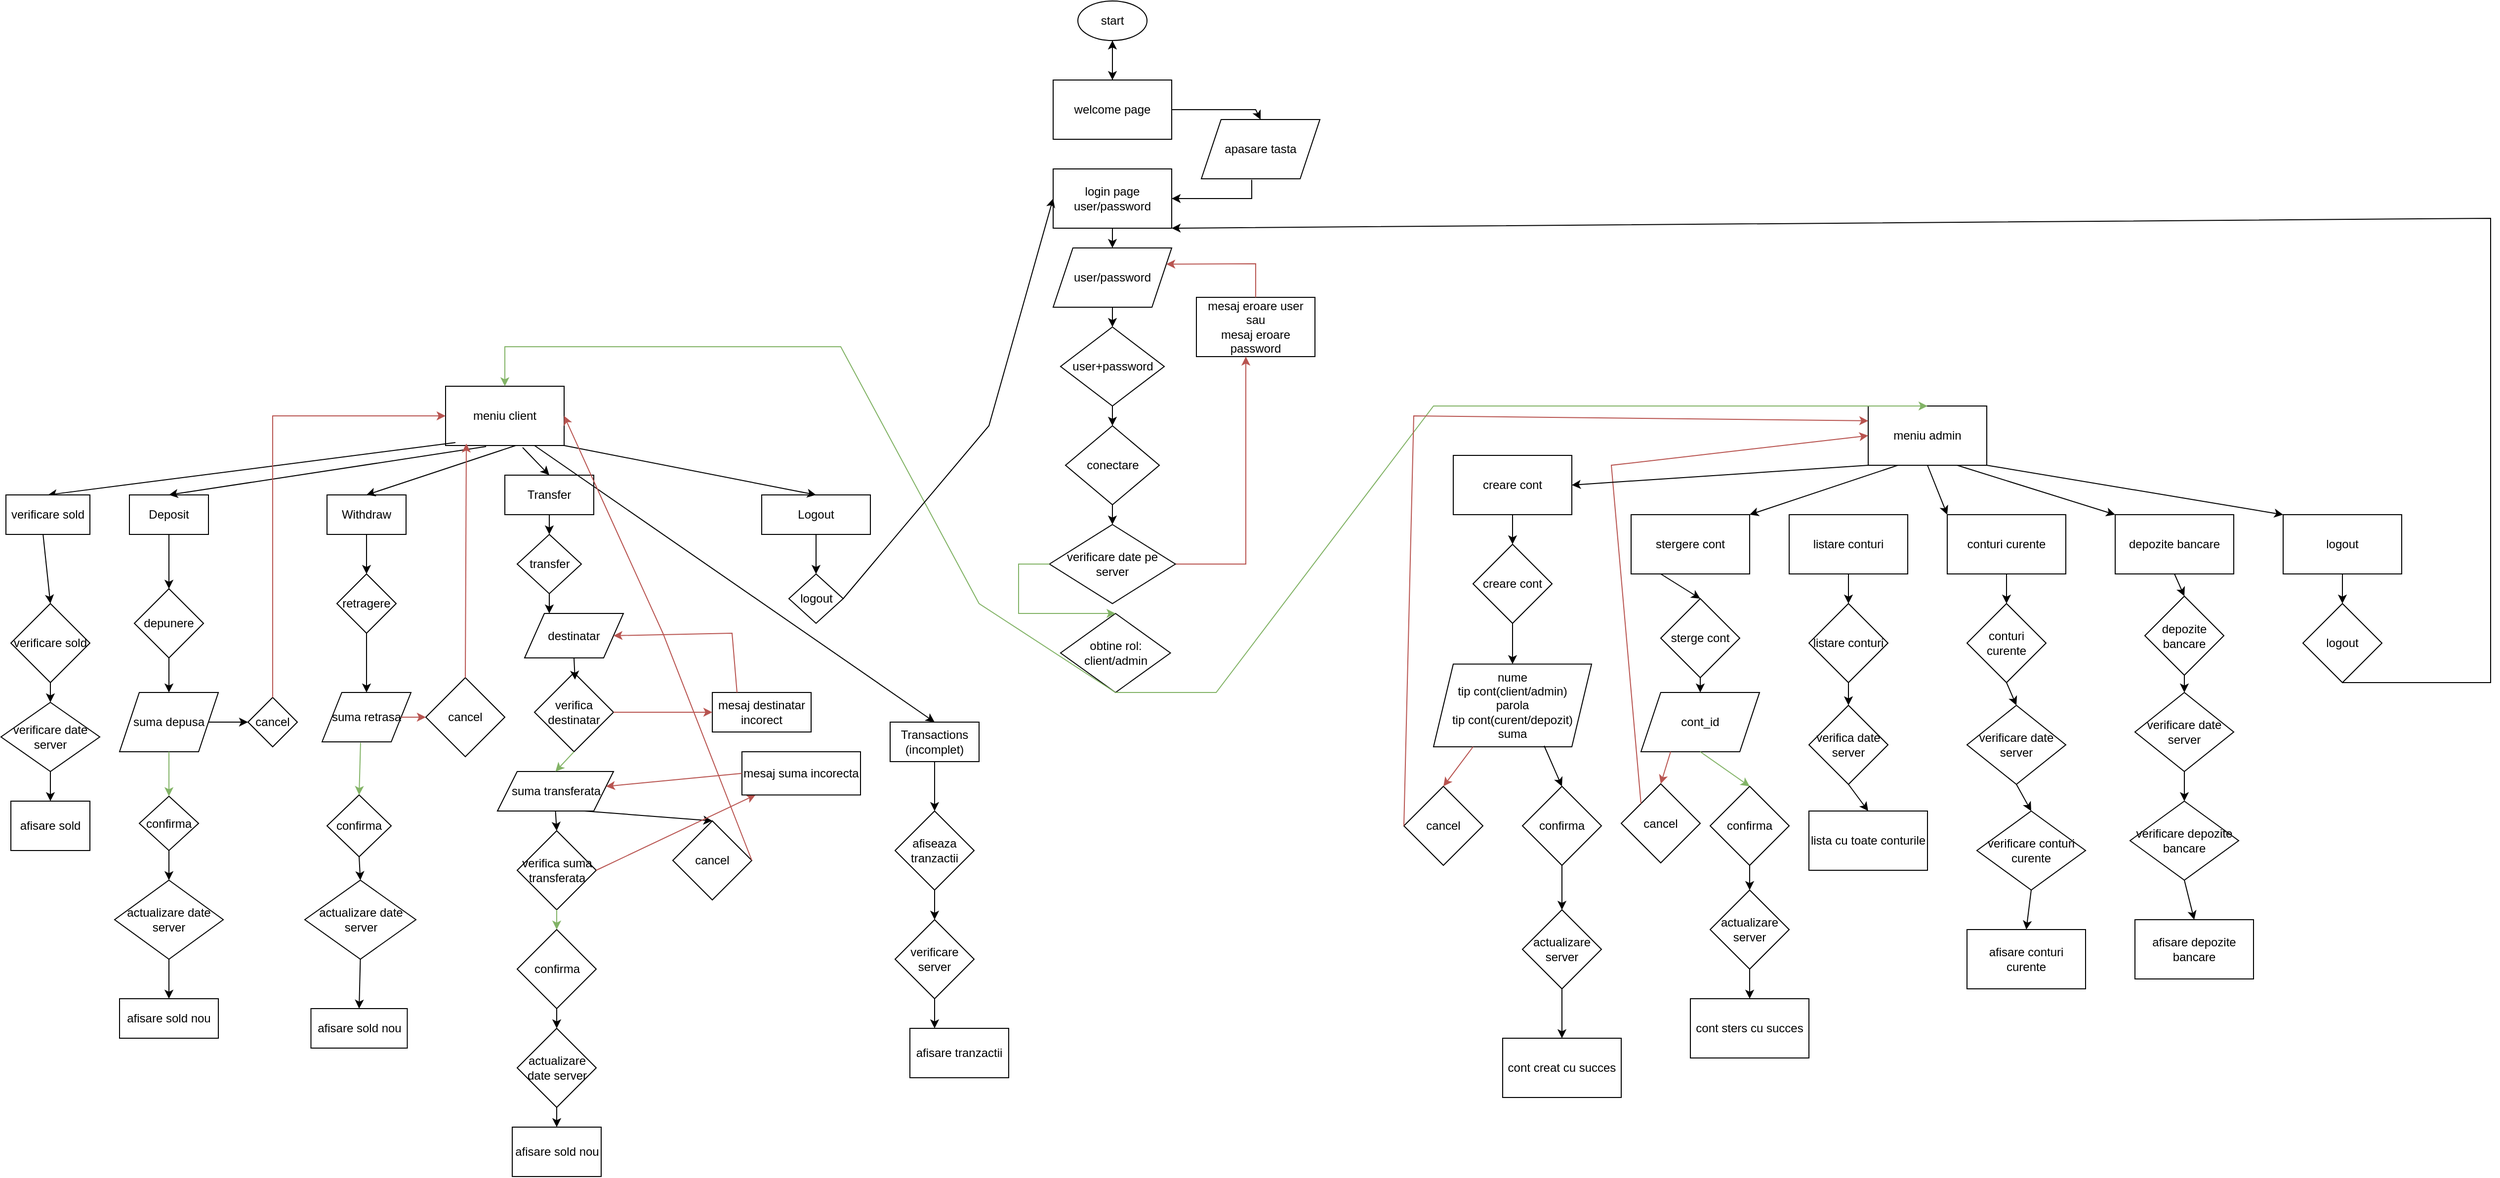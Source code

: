 <mxfile version="27.0.6">
  <diagram name="Page-1" id="jggPVkj-IAhqkebpHpeI">
    <mxGraphModel dx="2276" dy="789" grid="1" gridSize="10" guides="1" tooltips="1" connect="1" arrows="1" fold="1" page="1" pageScale="1" pageWidth="850" pageHeight="1100" math="0" shadow="0">
      <root>
        <mxCell id="0" />
        <mxCell id="1" parent="0" />
        <mxCell id="oGP07T3huRvEe3we-SWt-1" value="start" style="ellipse;whiteSpace=wrap;html=1;" vertex="1" parent="1">
          <mxGeometry x="240" y="20" width="70" height="40" as="geometry" />
        </mxCell>
        <mxCell id="oGP07T3huRvEe3we-SWt-2" value="" style="endArrow=classic;html=1;rounded=0;exitX=0.5;exitY=1;exitDx=0;exitDy=0;" edge="1" parent="1" source="oGP07T3huRvEe3we-SWt-1">
          <mxGeometry width="50" height="50" relative="1" as="geometry">
            <mxPoint x="310" y="430" as="sourcePoint" />
            <mxPoint x="275" y="100" as="targetPoint" />
          </mxGeometry>
        </mxCell>
        <mxCell id="oGP07T3huRvEe3we-SWt-4" value="user/password" style="shape=parallelogram;perimeter=parallelogramPerimeter;whiteSpace=wrap;html=1;fixedSize=1;" vertex="1" parent="1">
          <mxGeometry x="215" y="270" width="120" height="60" as="geometry" />
        </mxCell>
        <mxCell id="oGP07T3huRvEe3we-SWt-6" value="" style="edgeStyle=orthogonalEdgeStyle;rounded=0;orthogonalLoop=1;jettySize=auto;html=1;" edge="1" parent="1" source="oGP07T3huRvEe3we-SWt-5" target="oGP07T3huRvEe3we-SWt-1">
          <mxGeometry relative="1" as="geometry">
            <Array as="points">
              <mxPoint x="275" y="140" />
            </Array>
          </mxGeometry>
        </mxCell>
        <mxCell id="oGP07T3huRvEe3we-SWt-5" value="welcome page" style="rounded=0;whiteSpace=wrap;html=1;" vertex="1" parent="1">
          <mxGeometry x="215" y="100" width="120" height="60" as="geometry" />
        </mxCell>
        <mxCell id="oGP07T3huRvEe3we-SWt-8" value="login page&lt;div&gt;user/password&lt;/div&gt;" style="rounded=0;whiteSpace=wrap;html=1;" vertex="1" parent="1">
          <mxGeometry x="215" y="190" width="120" height="60" as="geometry" />
        </mxCell>
        <mxCell id="oGP07T3huRvEe3we-SWt-10" value="" style="endArrow=classic;html=1;rounded=0;exitX=0.5;exitY=1;exitDx=0;exitDy=0;entryX=0.5;entryY=0;entryDx=0;entryDy=0;" edge="1" parent="1" source="oGP07T3huRvEe3we-SWt-8" target="oGP07T3huRvEe3we-SWt-4">
          <mxGeometry width="50" height="50" relative="1" as="geometry">
            <mxPoint x="240" y="500" as="sourcePoint" />
            <mxPoint x="290" y="450" as="targetPoint" />
          </mxGeometry>
        </mxCell>
        <mxCell id="oGP07T3huRvEe3we-SWt-11" value="user+password" style="rhombus;whiteSpace=wrap;html=1;" vertex="1" parent="1">
          <mxGeometry x="222.5" y="350" width="105" height="80" as="geometry" />
        </mxCell>
        <mxCell id="oGP07T3huRvEe3we-SWt-12" value="" style="endArrow=classic;html=1;rounded=0;entryX=0.5;entryY=0;entryDx=0;entryDy=0;exitX=0.5;exitY=1;exitDx=0;exitDy=0;" edge="1" parent="1" source="oGP07T3huRvEe3we-SWt-4" target="oGP07T3huRvEe3we-SWt-11">
          <mxGeometry width="50" height="50" relative="1" as="geometry">
            <mxPoint x="269" y="332" as="sourcePoint" />
            <mxPoint x="380" y="470" as="targetPoint" />
          </mxGeometry>
        </mxCell>
        <mxCell id="oGP07T3huRvEe3we-SWt-14" value="conectare" style="rhombus;whiteSpace=wrap;html=1;" vertex="1" parent="1">
          <mxGeometry x="227.5" y="450" width="95" height="80" as="geometry" />
        </mxCell>
        <mxCell id="oGP07T3huRvEe3we-SWt-26" value="mesaj eroare user&lt;div&gt;sau&lt;/div&gt;&lt;div&gt;mesaj eroare password&lt;/div&gt;" style="rounded=0;whiteSpace=wrap;html=1;" vertex="1" parent="1">
          <mxGeometry x="360" y="320" width="120" height="60" as="geometry" />
        </mxCell>
        <mxCell id="oGP07T3huRvEe3we-SWt-27" value="" style="endArrow=classic;html=1;rounded=0;exitX=1;exitY=0.5;exitDx=0;exitDy=0;entryX=0.417;entryY=1;entryDx=0;entryDy=0;entryPerimeter=0;fillColor=#f8cecc;strokeColor=#b85450;" edge="1" parent="1" source="oGP07T3huRvEe3we-SWt-36" target="oGP07T3huRvEe3we-SWt-26">
          <mxGeometry width="50" height="50" relative="1" as="geometry">
            <mxPoint x="300" y="430" as="sourcePoint" />
            <mxPoint x="410" y="400" as="targetPoint" />
            <Array as="points">
              <mxPoint x="410" y="590" />
              <mxPoint x="410" y="400" />
            </Array>
          </mxGeometry>
        </mxCell>
        <mxCell id="oGP07T3huRvEe3we-SWt-29" value="" style="endArrow=classic;html=1;rounded=0;exitX=0.5;exitY=0;exitDx=0;exitDy=0;entryX=1;entryY=0.25;entryDx=0;entryDy=0;fillColor=#f8cecc;strokeColor=#b85450;" edge="1" parent="1" source="oGP07T3huRvEe3we-SWt-26" target="oGP07T3huRvEe3we-SWt-4">
          <mxGeometry width="50" height="50" relative="1" as="geometry">
            <mxPoint x="300" y="430" as="sourcePoint" />
            <mxPoint x="350" y="380" as="targetPoint" />
            <Array as="points">
              <mxPoint x="420" y="286" />
            </Array>
          </mxGeometry>
        </mxCell>
        <mxCell id="oGP07T3huRvEe3we-SWt-33" value="apasare tasta" style="shape=parallelogram;perimeter=parallelogramPerimeter;whiteSpace=wrap;html=1;fixedSize=1;" vertex="1" parent="1">
          <mxGeometry x="365" y="140" width="120" height="60" as="geometry" />
        </mxCell>
        <mxCell id="oGP07T3huRvEe3we-SWt-34" value="" style="endArrow=classic;html=1;rounded=0;exitX=1;exitY=0.5;exitDx=0;exitDy=0;entryX=0.5;entryY=0;entryDx=0;entryDy=0;" edge="1" parent="1" source="oGP07T3huRvEe3we-SWt-5" target="oGP07T3huRvEe3we-SWt-33">
          <mxGeometry width="50" height="50" relative="1" as="geometry">
            <mxPoint x="360" y="430" as="sourcePoint" />
            <mxPoint x="410" y="380" as="targetPoint" />
            <Array as="points">
              <mxPoint x="420" y="130" />
            </Array>
          </mxGeometry>
        </mxCell>
        <mxCell id="oGP07T3huRvEe3we-SWt-35" value="" style="endArrow=classic;html=1;rounded=0;exitX=0.425;exitY=1.017;exitDx=0;exitDy=0;exitPerimeter=0;entryX=1;entryY=0.5;entryDx=0;entryDy=0;" edge="1" parent="1" source="oGP07T3huRvEe3we-SWt-33" target="oGP07T3huRvEe3we-SWt-8">
          <mxGeometry width="50" height="50" relative="1" as="geometry">
            <mxPoint x="360" y="430" as="sourcePoint" />
            <mxPoint x="410" y="380" as="targetPoint" />
            <Array as="points">
              <mxPoint x="416" y="220" />
            </Array>
          </mxGeometry>
        </mxCell>
        <mxCell id="oGP07T3huRvEe3we-SWt-36" value="verificare date pe server" style="rhombus;whiteSpace=wrap;html=1;" vertex="1" parent="1">
          <mxGeometry x="211.25" y="550" width="127.5" height="80" as="geometry" />
        </mxCell>
        <mxCell id="oGP07T3huRvEe3we-SWt-37" value="" style="endArrow=classic;html=1;rounded=0;exitX=0.5;exitY=1;exitDx=0;exitDy=0;entryX=0.5;entryY=0;entryDx=0;entryDy=0;" edge="1" parent="1" source="oGP07T3huRvEe3we-SWt-14" target="oGP07T3huRvEe3we-SWt-36">
          <mxGeometry width="50" height="50" relative="1" as="geometry">
            <mxPoint x="240" y="430" as="sourcePoint" />
            <mxPoint x="290" y="380" as="targetPoint" />
          </mxGeometry>
        </mxCell>
        <mxCell id="oGP07T3huRvEe3we-SWt-38" value="obtine rol:&lt;div&gt;client/admin&lt;/div&gt;" style="rhombus;whiteSpace=wrap;html=1;" vertex="1" parent="1">
          <mxGeometry x="222.5" y="640" width="111.25" height="80" as="geometry" />
        </mxCell>
        <mxCell id="oGP07T3huRvEe3we-SWt-39" value="" style="endArrow=classic;html=1;rounded=0;exitX=0;exitY=0.5;exitDx=0;exitDy=0;entryX=0.5;entryY=0;entryDx=0;entryDy=0;fillColor=#d5e8d4;strokeColor=#82b366;" edge="1" parent="1" source="oGP07T3huRvEe3we-SWt-36" target="oGP07T3huRvEe3we-SWt-38">
          <mxGeometry width="50" height="50" relative="1" as="geometry">
            <mxPoint x="250" y="530" as="sourcePoint" />
            <mxPoint x="300" y="480" as="targetPoint" />
            <Array as="points">
              <mxPoint x="180" y="590" />
              <mxPoint x="180" y="640" />
            </Array>
          </mxGeometry>
        </mxCell>
        <mxCell id="oGP07T3huRvEe3we-SWt-43" value="meniu client" style="rounded=0;whiteSpace=wrap;html=1;" vertex="1" parent="1">
          <mxGeometry x="-400" y="410" width="120" height="60" as="geometry" />
        </mxCell>
        <mxCell id="oGP07T3huRvEe3we-SWt-44" value="meniu admin" style="rounded=0;whiteSpace=wrap;html=1;" vertex="1" parent="1">
          <mxGeometry x="1040" y="430" width="120" height="60" as="geometry" />
        </mxCell>
        <mxCell id="oGP07T3huRvEe3we-SWt-45" value="" style="endArrow=classic;html=1;rounded=0;exitX=0.5;exitY=1;exitDx=0;exitDy=0;entryX=0.5;entryY=0;entryDx=0;entryDy=0;fillColor=#d5e8d4;strokeColor=#82b366;" edge="1" parent="1" source="oGP07T3huRvEe3we-SWt-38" target="oGP07T3huRvEe3we-SWt-44">
          <mxGeometry width="50" height="50" relative="1" as="geometry">
            <mxPoint x="260" y="630" as="sourcePoint" />
            <mxPoint x="360" y="860" as="targetPoint" />
            <Array as="points">
              <mxPoint x="380" y="720" />
              <mxPoint x="600" y="430" />
            </Array>
          </mxGeometry>
        </mxCell>
        <mxCell id="oGP07T3huRvEe3we-SWt-46" value="" style="endArrow=classic;html=1;rounded=0;exitX=0.5;exitY=1;exitDx=0;exitDy=0;entryX=0.5;entryY=0;entryDx=0;entryDy=0;fillColor=#d5e8d4;strokeColor=#82b366;" edge="1" parent="1" source="oGP07T3huRvEe3we-SWt-38" target="oGP07T3huRvEe3we-SWt-43">
          <mxGeometry width="50" height="50" relative="1" as="geometry">
            <mxPoint x="260" y="630" as="sourcePoint" />
            <mxPoint x="120" y="860" as="targetPoint" />
            <Array as="points">
              <mxPoint x="140" y="630" />
              <mxPoint y="370" />
              <mxPoint x="-340" y="370" />
            </Array>
          </mxGeometry>
        </mxCell>
        <mxCell id="oGP07T3huRvEe3we-SWt-47" value="" style="endArrow=classic;html=1;rounded=0;exitX=0.5;exitY=1;exitDx=0;exitDy=0;entryX=0.5;entryY=0;entryDx=0;entryDy=0;" edge="1" parent="1" source="oGP07T3huRvEe3we-SWt-11" target="oGP07T3huRvEe3we-SWt-14">
          <mxGeometry width="50" height="50" relative="1" as="geometry">
            <mxPoint x="260" y="430" as="sourcePoint" />
            <mxPoint x="310" y="380" as="targetPoint" />
          </mxGeometry>
        </mxCell>
        <mxCell id="oGP07T3huRvEe3we-SWt-49" value="" style="endArrow=classic;html=1;rounded=0;exitX=0.083;exitY=0.95;exitDx=0;exitDy=0;entryX=0.5;entryY=0;entryDx=0;entryDy=0;exitPerimeter=0;" edge="1" parent="1" source="oGP07T3huRvEe3we-SWt-43" target="oGP07T3huRvEe3we-SWt-55">
          <mxGeometry width="50" height="50" relative="1" as="geometry">
            <mxPoint x="-190" y="740" as="sourcePoint" />
            <mxPoint x="-320" y="820" as="targetPoint" />
          </mxGeometry>
        </mxCell>
        <mxCell id="oGP07T3huRvEe3we-SWt-50" value="Deposit" style="rounded=0;whiteSpace=wrap;html=1;" vertex="1" parent="1">
          <mxGeometry x="-720" y="520" width="80" height="40" as="geometry" />
        </mxCell>
        <mxCell id="oGP07T3huRvEe3we-SWt-51" value="Withdraw" style="rounded=0;whiteSpace=wrap;html=1;" vertex="1" parent="1">
          <mxGeometry x="-520" y="520" width="80" height="40" as="geometry" />
        </mxCell>
        <mxCell id="oGP07T3huRvEe3we-SWt-52" value="Transfer" style="rounded=0;whiteSpace=wrap;html=1;" vertex="1" parent="1">
          <mxGeometry x="-340" y="500" width="90" height="40" as="geometry" />
        </mxCell>
        <mxCell id="oGP07T3huRvEe3we-SWt-53" value="Transactions&lt;div&gt;(incomplet)&lt;/div&gt;" style="rounded=0;whiteSpace=wrap;html=1;" vertex="1" parent="1">
          <mxGeometry x="50" y="750" width="90" height="40" as="geometry" />
        </mxCell>
        <mxCell id="oGP07T3huRvEe3we-SWt-54" value="Logout" style="rounded=0;whiteSpace=wrap;html=1;" vertex="1" parent="1">
          <mxGeometry x="-80" y="520" width="110" height="40" as="geometry" />
        </mxCell>
        <mxCell id="oGP07T3huRvEe3we-SWt-55" value="verificare sold" style="rounded=0;whiteSpace=wrap;html=1;" vertex="1" parent="1">
          <mxGeometry x="-845" y="520" width="85" height="40" as="geometry" />
        </mxCell>
        <mxCell id="oGP07T3huRvEe3we-SWt-56" value="" style="endArrow=classic;html=1;rounded=0;entryX=0.5;entryY=0;entryDx=0;entryDy=0;exitX=0.342;exitY=1.017;exitDx=0;exitDy=0;exitPerimeter=0;" edge="1" parent="1" source="oGP07T3huRvEe3we-SWt-43" target="oGP07T3huRvEe3we-SWt-50">
          <mxGeometry width="50" height="50" relative="1" as="geometry">
            <mxPoint x="-100" y="780" as="sourcePoint" />
            <mxPoint x="-140" y="690" as="targetPoint" />
          </mxGeometry>
        </mxCell>
        <mxCell id="oGP07T3huRvEe3we-SWt-57" value="" style="endArrow=classic;html=1;rounded=0;entryX=0.5;entryY=0;entryDx=0;entryDy=0;exitX=0.592;exitY=1;exitDx=0;exitDy=0;exitPerimeter=0;" edge="1" parent="1" source="oGP07T3huRvEe3we-SWt-43" target="oGP07T3huRvEe3we-SWt-51">
          <mxGeometry width="50" height="50" relative="1" as="geometry">
            <mxPoint x="-100" y="780" as="sourcePoint" />
            <mxPoint x="-140" y="690" as="targetPoint" />
          </mxGeometry>
        </mxCell>
        <mxCell id="oGP07T3huRvEe3we-SWt-58" value="" style="endArrow=classic;html=1;rounded=0;entryX=0.5;entryY=0;entryDx=0;entryDy=0;exitX=0.65;exitY=1.033;exitDx=0;exitDy=0;exitPerimeter=0;" edge="1" parent="1" source="oGP07T3huRvEe3we-SWt-43" target="oGP07T3huRvEe3we-SWt-52">
          <mxGeometry width="50" height="50" relative="1" as="geometry">
            <mxPoint x="-100" y="780" as="sourcePoint" />
            <mxPoint x="-140" y="690" as="targetPoint" />
          </mxGeometry>
        </mxCell>
        <mxCell id="oGP07T3huRvEe3we-SWt-59" value="" style="endArrow=classic;html=1;rounded=0;entryX=0.5;entryY=0;entryDx=0;entryDy=0;exitX=0.75;exitY=1;exitDx=0;exitDy=0;" edge="1" parent="1" source="oGP07T3huRvEe3we-SWt-43" target="oGP07T3huRvEe3we-SWt-53">
          <mxGeometry width="50" height="50" relative="1" as="geometry">
            <mxPoint x="-100" y="780" as="sourcePoint" />
            <mxPoint x="-140" y="690" as="targetPoint" />
          </mxGeometry>
        </mxCell>
        <mxCell id="oGP07T3huRvEe3we-SWt-60" value="" style="endArrow=classic;html=1;rounded=0;entryX=0.5;entryY=0;entryDx=0;entryDy=0;exitX=1;exitY=1;exitDx=0;exitDy=0;" edge="1" parent="1" source="oGP07T3huRvEe3we-SWt-43" target="oGP07T3huRvEe3we-SWt-54">
          <mxGeometry width="50" height="50" relative="1" as="geometry">
            <mxPoint x="-100" y="780" as="sourcePoint" />
            <mxPoint x="-140" y="690" as="targetPoint" />
          </mxGeometry>
        </mxCell>
        <mxCell id="oGP07T3huRvEe3we-SWt-61" value="" style="endArrow=classic;html=1;rounded=0;exitX=0.442;exitY=1;exitDx=0;exitDy=0;exitPerimeter=0;entryX=0.5;entryY=0;entryDx=0;entryDy=0;" edge="1" parent="1" source="oGP07T3huRvEe3we-SWt-55" target="oGP07T3huRvEe3we-SWt-62">
          <mxGeometry width="50" height="50" relative="1" as="geometry">
            <mxPoint x="-650" y="540" as="sourcePoint" />
            <mxPoint x="-797" y="630" as="targetPoint" />
          </mxGeometry>
        </mxCell>
        <mxCell id="oGP07T3huRvEe3we-SWt-62" value="verificare sold" style="rhombus;whiteSpace=wrap;html=1;" vertex="1" parent="1">
          <mxGeometry x="-840" y="630" width="80" height="80" as="geometry" />
        </mxCell>
        <mxCell id="oGP07T3huRvEe3we-SWt-65" value="" style="endArrow=classic;html=1;rounded=0;exitX=0.5;exitY=1;exitDx=0;exitDy=0;" edge="1" parent="1" source="oGP07T3huRvEe3we-SWt-62" target="oGP07T3huRvEe3we-SWt-66">
          <mxGeometry width="50" height="50" relative="1" as="geometry">
            <mxPoint x="-730" y="540" as="sourcePoint" />
            <mxPoint x="-700" y="660" as="targetPoint" />
          </mxGeometry>
        </mxCell>
        <mxCell id="oGP07T3huRvEe3we-SWt-66" value="verificare date server" style="rhombus;whiteSpace=wrap;html=1;" vertex="1" parent="1">
          <mxGeometry x="-850" y="730" width="100" height="70" as="geometry" />
        </mxCell>
        <mxCell id="oGP07T3huRvEe3we-SWt-67" value="afisare sold" style="rounded=0;whiteSpace=wrap;html=1;" vertex="1" parent="1">
          <mxGeometry x="-840" y="830" width="80" height="50" as="geometry" />
        </mxCell>
        <mxCell id="oGP07T3huRvEe3we-SWt-68" value="" style="endArrow=classic;html=1;rounded=0;exitX=0.5;exitY=1;exitDx=0;exitDy=0;entryX=0.5;entryY=0;entryDx=0;entryDy=0;" edge="1" parent="1" source="oGP07T3huRvEe3we-SWt-66" target="oGP07T3huRvEe3we-SWt-67">
          <mxGeometry width="50" height="50" relative="1" as="geometry">
            <mxPoint x="-730" y="540" as="sourcePoint" />
            <mxPoint x="-680" y="490" as="targetPoint" />
          </mxGeometry>
        </mxCell>
        <mxCell id="oGP07T3huRvEe3we-SWt-69" value="depunere" style="rhombus;whiteSpace=wrap;html=1;" vertex="1" parent="1">
          <mxGeometry x="-715" y="615" width="70" height="70" as="geometry" />
        </mxCell>
        <mxCell id="oGP07T3huRvEe3we-SWt-70" value="" style="endArrow=classic;html=1;rounded=0;exitX=0.5;exitY=1;exitDx=0;exitDy=0;entryX=0.5;entryY=0;entryDx=0;entryDy=0;" edge="1" parent="1" source="oGP07T3huRvEe3we-SWt-50" target="oGP07T3huRvEe3we-SWt-69">
          <mxGeometry width="50" height="50" relative="1" as="geometry">
            <mxPoint x="-630" y="540" as="sourcePoint" />
            <mxPoint x="-580" y="490" as="targetPoint" />
          </mxGeometry>
        </mxCell>
        <mxCell id="oGP07T3huRvEe3we-SWt-71" value="suma depusa" style="shape=parallelogram;perimeter=parallelogramPerimeter;whiteSpace=wrap;html=1;fixedSize=1;" vertex="1" parent="1">
          <mxGeometry x="-730" y="720" width="100" height="60" as="geometry" />
        </mxCell>
        <mxCell id="oGP07T3huRvEe3we-SWt-72" value="" style="endArrow=classic;html=1;rounded=0;exitX=0.5;exitY=1;exitDx=0;exitDy=0;entryX=0.5;entryY=0;entryDx=0;entryDy=0;" edge="1" parent="1" source="oGP07T3huRvEe3we-SWt-69" target="oGP07T3huRvEe3we-SWt-71">
          <mxGeometry width="50" height="50" relative="1" as="geometry">
            <mxPoint x="-630" y="540" as="sourcePoint" />
            <mxPoint x="-580" y="490" as="targetPoint" />
          </mxGeometry>
        </mxCell>
        <mxCell id="oGP07T3huRvEe3we-SWt-73" value="confirma" style="rhombus;whiteSpace=wrap;html=1;" vertex="1" parent="1">
          <mxGeometry x="-710" y="825" width="60" height="55" as="geometry" />
        </mxCell>
        <mxCell id="oGP07T3huRvEe3we-SWt-74" value="" style="endArrow=classic;html=1;rounded=0;exitX=0.5;exitY=1;exitDx=0;exitDy=0;entryX=0.5;entryY=0;entryDx=0;entryDy=0;fillColor=#d5e8d4;strokeColor=#82b366;" edge="1" parent="1" source="oGP07T3huRvEe3we-SWt-71" target="oGP07T3huRvEe3we-SWt-73">
          <mxGeometry width="50" height="50" relative="1" as="geometry">
            <mxPoint x="-630" y="740" as="sourcePoint" />
            <mxPoint x="-580" y="690" as="targetPoint" />
          </mxGeometry>
        </mxCell>
        <mxCell id="oGP07T3huRvEe3we-SWt-75" value="actualizare date server" style="rhombus;whiteSpace=wrap;html=1;" vertex="1" parent="1">
          <mxGeometry x="-735" y="910" width="110" height="80" as="geometry" />
        </mxCell>
        <mxCell id="oGP07T3huRvEe3we-SWt-76" value="afisare sold nou" style="rounded=0;whiteSpace=wrap;html=1;" vertex="1" parent="1">
          <mxGeometry x="-730" y="1030" width="100" height="40" as="geometry" />
        </mxCell>
        <mxCell id="oGP07T3huRvEe3we-SWt-77" value="" style="endArrow=classic;html=1;rounded=0;exitX=0.5;exitY=1;exitDx=0;exitDy=0;entryX=0.5;entryY=0;entryDx=0;entryDy=0;" edge="1" parent="1" source="oGP07T3huRvEe3we-SWt-73" target="oGP07T3huRvEe3we-SWt-75">
          <mxGeometry width="50" height="50" relative="1" as="geometry">
            <mxPoint x="-520" y="970" as="sourcePoint" />
            <mxPoint x="-470" y="920" as="targetPoint" />
          </mxGeometry>
        </mxCell>
        <mxCell id="oGP07T3huRvEe3we-SWt-78" value="" style="endArrow=classic;html=1;rounded=0;exitX=0.5;exitY=1;exitDx=0;exitDy=0;entryX=0.5;entryY=0;entryDx=0;entryDy=0;" edge="1" parent="1" source="oGP07T3huRvEe3we-SWt-75" target="oGP07T3huRvEe3we-SWt-76">
          <mxGeometry width="50" height="50" relative="1" as="geometry">
            <mxPoint x="-630" y="840" as="sourcePoint" />
            <mxPoint x="-580" y="790" as="targetPoint" />
          </mxGeometry>
        </mxCell>
        <mxCell id="oGP07T3huRvEe3we-SWt-79" value="cancel" style="rhombus;whiteSpace=wrap;html=1;" vertex="1" parent="1">
          <mxGeometry x="-600" y="725" width="50" height="50" as="geometry" />
        </mxCell>
        <mxCell id="oGP07T3huRvEe3we-SWt-80" value="" style="endArrow=classic;html=1;rounded=0;exitX=1;exitY=0.5;exitDx=0;exitDy=0;entryX=0;entryY=0.5;entryDx=0;entryDy=0;" edge="1" parent="1" source="oGP07T3huRvEe3we-SWt-71" target="oGP07T3huRvEe3we-SWt-79">
          <mxGeometry width="50" height="50" relative="1" as="geometry">
            <mxPoint x="-520" y="790" as="sourcePoint" />
            <mxPoint x="-470" y="740" as="targetPoint" />
          </mxGeometry>
        </mxCell>
        <mxCell id="oGP07T3huRvEe3we-SWt-81" value="" style="endArrow=classic;html=1;rounded=0;exitX=0.5;exitY=0;exitDx=0;exitDy=0;entryX=0;entryY=0.5;entryDx=0;entryDy=0;fillColor=#f8cecc;strokeColor=#b85450;" edge="1" parent="1" source="oGP07T3huRvEe3we-SWt-79" target="oGP07T3huRvEe3we-SWt-43">
          <mxGeometry width="50" height="50" relative="1" as="geometry">
            <mxPoint x="-440" y="830" as="sourcePoint" />
            <mxPoint x="-390" y="780" as="targetPoint" />
            <Array as="points">
              <mxPoint x="-575" y="440" />
            </Array>
          </mxGeometry>
        </mxCell>
        <mxCell id="oGP07T3huRvEe3we-SWt-82" value="retragere" style="rhombus;whiteSpace=wrap;html=1;" vertex="1" parent="1">
          <mxGeometry x="-510" y="600" width="60" height="60" as="geometry" />
        </mxCell>
        <mxCell id="oGP07T3huRvEe3we-SWt-83" value="suma retrasa" style="shape=parallelogram;perimeter=parallelogramPerimeter;whiteSpace=wrap;html=1;fixedSize=1;" vertex="1" parent="1">
          <mxGeometry x="-525" y="720" width="90" height="50" as="geometry" />
        </mxCell>
        <mxCell id="oGP07T3huRvEe3we-SWt-84" value="confirma" style="rhombus;whiteSpace=wrap;html=1;" vertex="1" parent="1">
          <mxGeometry x="-520" y="823.75" width="65" height="62.5" as="geometry" />
        </mxCell>
        <mxCell id="oGP07T3huRvEe3we-SWt-85" value="cancel" style="rhombus;whiteSpace=wrap;html=1;" vertex="1" parent="1">
          <mxGeometry x="-420" y="705" width="80" height="80" as="geometry" />
        </mxCell>
        <mxCell id="oGP07T3huRvEe3we-SWt-86" value="" style="endArrow=classic;html=1;rounded=0;exitX=0.433;exitY=1.017;exitDx=0;exitDy=0;exitPerimeter=0;entryX=0.5;entryY=0;entryDx=0;entryDy=0;fillColor=#d5e8d4;strokeColor=#82b366;" edge="1" parent="1" source="oGP07T3huRvEe3we-SWt-83" target="oGP07T3huRvEe3we-SWt-84">
          <mxGeometry width="50" height="50" relative="1" as="geometry">
            <mxPoint x="-420" y="840" as="sourcePoint" />
            <mxPoint x="-370" y="790" as="targetPoint" />
          </mxGeometry>
        </mxCell>
        <mxCell id="oGP07T3huRvEe3we-SWt-87" value="" style="endArrow=classic;html=1;rounded=0;exitX=1;exitY=0.5;exitDx=0;exitDy=0;entryX=0;entryY=0.5;entryDx=0;entryDy=0;fillColor=#f8cecc;strokeColor=#b85450;" edge="1" parent="1" source="oGP07T3huRvEe3we-SWt-83" target="oGP07T3huRvEe3we-SWt-85">
          <mxGeometry width="50" height="50" relative="1" as="geometry">
            <mxPoint x="-420" y="840" as="sourcePoint" />
            <mxPoint x="-370" y="790" as="targetPoint" />
          </mxGeometry>
        </mxCell>
        <mxCell id="oGP07T3huRvEe3we-SWt-88" value="" style="endArrow=classic;html=1;rounded=0;exitX=0.5;exitY=0;exitDx=0;exitDy=0;entryX=0.175;entryY=0.967;entryDx=0;entryDy=0;entryPerimeter=0;fillColor=#f8cecc;strokeColor=#b85450;" edge="1" parent="1" source="oGP07T3huRvEe3we-SWt-85" target="oGP07T3huRvEe3we-SWt-43">
          <mxGeometry width="50" height="50" relative="1" as="geometry">
            <mxPoint x="-350" y="740" as="sourcePoint" />
            <mxPoint x="-300" y="690" as="targetPoint" />
          </mxGeometry>
        </mxCell>
        <mxCell id="oGP07T3huRvEe3we-SWt-89" value="actualizare date server" style="rhombus;whiteSpace=wrap;html=1;" vertex="1" parent="1">
          <mxGeometry x="-542.5" y="910" width="112.5" height="80" as="geometry" />
        </mxCell>
        <mxCell id="oGP07T3huRvEe3we-SWt-90" value="" style="endArrow=classic;html=1;rounded=0;exitX=0.5;exitY=1;exitDx=0;exitDy=0;entryX=0.5;entryY=0;entryDx=0;entryDy=0;" edge="1" parent="1" source="oGP07T3huRvEe3we-SWt-84" target="oGP07T3huRvEe3we-SWt-89">
          <mxGeometry width="50" height="50" relative="1" as="geometry">
            <mxPoint x="-340" y="920" as="sourcePoint" />
            <mxPoint x="-290" y="870" as="targetPoint" />
          </mxGeometry>
        </mxCell>
        <mxCell id="oGP07T3huRvEe3we-SWt-91" value="afisare sold nou" style="rounded=0;whiteSpace=wrap;html=1;" vertex="1" parent="1">
          <mxGeometry x="-536.25" y="1040" width="97.5" height="40" as="geometry" />
        </mxCell>
        <mxCell id="oGP07T3huRvEe3we-SWt-92" value="" style="endArrow=classic;html=1;rounded=0;exitX=0.5;exitY=1;exitDx=0;exitDy=0;entryX=0.5;entryY=0;entryDx=0;entryDy=0;" edge="1" parent="1" source="oGP07T3huRvEe3we-SWt-89" target="oGP07T3huRvEe3we-SWt-91">
          <mxGeometry width="50" height="50" relative="1" as="geometry">
            <mxPoint x="-420" y="840" as="sourcePoint" />
            <mxPoint x="-370" y="790" as="targetPoint" />
          </mxGeometry>
        </mxCell>
        <mxCell id="oGP07T3huRvEe3we-SWt-94" value="" style="endArrow=classic;html=1;rounded=0;exitX=0.5;exitY=1;exitDx=0;exitDy=0;entryX=0.5;entryY=0;entryDx=0;entryDy=0;" edge="1" parent="1" source="oGP07T3huRvEe3we-SWt-51" target="oGP07T3huRvEe3we-SWt-82">
          <mxGeometry width="50" height="50" relative="1" as="geometry">
            <mxPoint x="-300" y="840" as="sourcePoint" />
            <mxPoint x="-250" y="790" as="targetPoint" />
          </mxGeometry>
        </mxCell>
        <mxCell id="oGP07T3huRvEe3we-SWt-95" value="" style="endArrow=classic;html=1;rounded=0;exitX=0.5;exitY=1;exitDx=0;exitDy=0;entryX=0.5;entryY=0;entryDx=0;entryDy=0;" edge="1" parent="1" source="oGP07T3huRvEe3we-SWt-82" target="oGP07T3huRvEe3we-SWt-83">
          <mxGeometry width="50" height="50" relative="1" as="geometry">
            <mxPoint x="-300" y="840" as="sourcePoint" />
            <mxPoint x="-250" y="790" as="targetPoint" />
          </mxGeometry>
        </mxCell>
        <mxCell id="oGP07T3huRvEe3we-SWt-96" value="transfer" style="rhombus;whiteSpace=wrap;html=1;" vertex="1" parent="1">
          <mxGeometry x="-327.5" y="560" width="65" height="60" as="geometry" />
        </mxCell>
        <mxCell id="oGP07T3huRvEe3we-SWt-97" value="destinatar" style="shape=parallelogram;perimeter=parallelogramPerimeter;whiteSpace=wrap;html=1;fixedSize=1;" vertex="1" parent="1">
          <mxGeometry x="-320" y="640" width="100" height="45" as="geometry" />
        </mxCell>
        <mxCell id="oGP07T3huRvEe3we-SWt-98" value="" style="endArrow=classic;html=1;rounded=0;exitX=0.5;exitY=1;exitDx=0;exitDy=0;" edge="1" parent="1" source="oGP07T3huRvEe3we-SWt-54" target="oGP07T3huRvEe3we-SWt-99">
          <mxGeometry width="50" height="50" relative="1" as="geometry">
            <mxPoint x="-260" y="540" as="sourcePoint" />
            <mxPoint x="-25" y="600" as="targetPoint" />
          </mxGeometry>
        </mxCell>
        <mxCell id="oGP07T3huRvEe3we-SWt-99" value="logout" style="rhombus;whiteSpace=wrap;html=1;" vertex="1" parent="1">
          <mxGeometry x="-52.5" y="600" width="55" height="50" as="geometry" />
        </mxCell>
        <mxCell id="oGP07T3huRvEe3we-SWt-100" value="" style="endArrow=classic;html=1;rounded=0;exitX=1;exitY=0.5;exitDx=0;exitDy=0;entryX=0;entryY=0.5;entryDx=0;entryDy=0;" edge="1" parent="1" source="oGP07T3huRvEe3we-SWt-99" target="oGP07T3huRvEe3we-SWt-8">
          <mxGeometry width="50" height="50" relative="1" as="geometry">
            <mxPoint x="-260" y="540" as="sourcePoint" />
            <mxPoint x="-210" y="490" as="targetPoint" />
            <Array as="points">
              <mxPoint x="150" y="450" />
            </Array>
          </mxGeometry>
        </mxCell>
        <mxCell id="oGP07T3huRvEe3we-SWt-101" value="suma transferata" style="shape=parallelogram;perimeter=parallelogramPerimeter;whiteSpace=wrap;html=1;fixedSize=1;" vertex="1" parent="1">
          <mxGeometry x="-347.5" y="800" width="117.5" height="40" as="geometry" />
        </mxCell>
        <mxCell id="oGP07T3huRvEe3we-SWt-104" value="" style="endArrow=classic;html=1;rounded=0;exitX=0.5;exitY=1;exitDx=0;exitDy=0;entryX=0.25;entryY=0;entryDx=0;entryDy=0;" edge="1" parent="1" source="oGP07T3huRvEe3we-SWt-96" target="oGP07T3huRvEe3we-SWt-97">
          <mxGeometry width="50" height="50" relative="1" as="geometry">
            <mxPoint x="-260" y="740" as="sourcePoint" />
            <mxPoint x="-210" y="690" as="targetPoint" />
          </mxGeometry>
        </mxCell>
        <mxCell id="oGP07T3huRvEe3we-SWt-105" value="" style="endArrow=classic;html=1;rounded=0;exitX=0.5;exitY=1;exitDx=0;exitDy=0;entryX=0.5;entryY=0;entryDx=0;entryDy=0;" edge="1" parent="1" source="oGP07T3huRvEe3we-SWt-52" target="oGP07T3huRvEe3we-SWt-96">
          <mxGeometry width="50" height="50" relative="1" as="geometry">
            <mxPoint x="-260" y="740" as="sourcePoint" />
            <mxPoint x="-210" y="690" as="targetPoint" />
          </mxGeometry>
        </mxCell>
        <mxCell id="oGP07T3huRvEe3we-SWt-107" value="confirma" style="rhombus;whiteSpace=wrap;html=1;" vertex="1" parent="1">
          <mxGeometry x="-327.5" y="960" width="80" height="80" as="geometry" />
        </mxCell>
        <mxCell id="oGP07T3huRvEe3we-SWt-108" value="cancel" style="rhombus;whiteSpace=wrap;html=1;" vertex="1" parent="1">
          <mxGeometry x="-170" y="850" width="80" height="80" as="geometry" />
        </mxCell>
        <mxCell id="oGP07T3huRvEe3we-SWt-109" value="" style="endArrow=classic;html=1;rounded=0;exitX=0.75;exitY=1;exitDx=0;exitDy=0;entryX=0.5;entryY=0;entryDx=0;entryDy=0;" edge="1" parent="1" source="oGP07T3huRvEe3we-SWt-101" target="oGP07T3huRvEe3we-SWt-108">
          <mxGeometry width="50" height="50" relative="1" as="geometry">
            <mxPoint x="-170" y="820" as="sourcePoint" />
            <mxPoint x="-120" y="770" as="targetPoint" />
          </mxGeometry>
        </mxCell>
        <mxCell id="oGP07T3huRvEe3we-SWt-110" value="" style="endArrow=classic;html=1;rounded=0;exitX=0.5;exitY=1;exitDx=0;exitDy=0;" edge="1" parent="1" source="oGP07T3huRvEe3we-SWt-107" target="oGP07T3huRvEe3we-SWt-111">
          <mxGeometry width="50" height="50" relative="1" as="geometry">
            <mxPoint x="-290" y="1020" as="sourcePoint" />
            <mxPoint x="-287" y="960" as="targetPoint" />
          </mxGeometry>
        </mxCell>
        <mxCell id="oGP07T3huRvEe3we-SWt-111" value="actualizare date server" style="rhombus;whiteSpace=wrap;html=1;" vertex="1" parent="1">
          <mxGeometry x="-327.5" y="1060" width="80" height="80" as="geometry" />
        </mxCell>
        <mxCell id="oGP07T3huRvEe3we-SWt-112" value="afisare sold nou" style="rounded=0;whiteSpace=wrap;html=1;" vertex="1" parent="1">
          <mxGeometry x="-332.5" y="1160" width="90" height="50" as="geometry" />
        </mxCell>
        <mxCell id="oGP07T3huRvEe3we-SWt-113" value="" style="endArrow=classic;html=1;rounded=0;exitX=0.5;exitY=1;exitDx=0;exitDy=0;entryX=0.5;entryY=0;entryDx=0;entryDy=0;" edge="1" parent="1" source="oGP07T3huRvEe3we-SWt-111" target="oGP07T3huRvEe3we-SWt-112">
          <mxGeometry width="50" height="50" relative="1" as="geometry">
            <mxPoint x="-260" y="840" as="sourcePoint" />
            <mxPoint x="-210" y="790" as="targetPoint" />
          </mxGeometry>
        </mxCell>
        <mxCell id="oGP07T3huRvEe3we-SWt-114" value="" style="endArrow=classic;html=1;rounded=0;exitX=1;exitY=0.5;exitDx=0;exitDy=0;entryX=1;entryY=0.5;entryDx=0;entryDy=0;fillColor=#f8cecc;strokeColor=#b85450;" edge="1" parent="1" source="oGP07T3huRvEe3we-SWt-108" target="oGP07T3huRvEe3we-SWt-43">
          <mxGeometry width="50" height="50" relative="1" as="geometry">
            <mxPoint x="-260" y="840" as="sourcePoint" />
            <mxPoint x="-210" y="790" as="targetPoint" />
            <Array as="points">
              <mxPoint x="-180" y="660" />
            </Array>
          </mxGeometry>
        </mxCell>
        <mxCell id="oGP07T3huRvEe3we-SWt-115" value="verifica suma&lt;div&gt;transferata&lt;/div&gt;" style="rhombus;whiteSpace=wrap;html=1;" vertex="1" parent="1">
          <mxGeometry x="-327.5" y="860" width="80" height="80" as="geometry" />
        </mxCell>
        <mxCell id="oGP07T3huRvEe3we-SWt-116" value="" style="endArrow=classic;html=1;rounded=0;exitX=0.5;exitY=1;exitDx=0;exitDy=0;entryX=0.5;entryY=0;entryDx=0;entryDy=0;" edge="1" parent="1" source="oGP07T3huRvEe3we-SWt-101" target="oGP07T3huRvEe3we-SWt-115">
          <mxGeometry width="50" height="50" relative="1" as="geometry">
            <mxPoint x="-200" y="1010" as="sourcePoint" />
            <mxPoint x="-150" y="960" as="targetPoint" />
          </mxGeometry>
        </mxCell>
        <mxCell id="oGP07T3huRvEe3we-SWt-117" value="" style="endArrow=classic;html=1;rounded=0;exitX=0.5;exitY=1;exitDx=0;exitDy=0;entryX=0.5;entryY=0;entryDx=0;entryDy=0;fillColor=#d5e8d4;strokeColor=#82b366;" edge="1" parent="1" source="oGP07T3huRvEe3we-SWt-115" target="oGP07T3huRvEe3we-SWt-107">
          <mxGeometry width="50" height="50" relative="1" as="geometry">
            <mxPoint x="-260" y="840" as="sourcePoint" />
            <mxPoint x="-210" y="790" as="targetPoint" />
          </mxGeometry>
        </mxCell>
        <mxCell id="oGP07T3huRvEe3we-SWt-118" value="" style="endArrow=classic;html=1;rounded=0;exitX=1;exitY=0.5;exitDx=0;exitDy=0;fillColor=#f8cecc;strokeColor=#b85450;" edge="1" parent="1" source="oGP07T3huRvEe3we-SWt-115" target="oGP07T3huRvEe3we-SWt-119">
          <mxGeometry width="50" height="50" relative="1" as="geometry">
            <mxPoint x="-260" y="840" as="sourcePoint" />
            <mxPoint x="-200" y="810" as="targetPoint" />
          </mxGeometry>
        </mxCell>
        <mxCell id="oGP07T3huRvEe3we-SWt-119" value="mesaj suma incorecta" style="rounded=0;whiteSpace=wrap;html=1;" vertex="1" parent="1">
          <mxGeometry x="-100" y="780" width="120" height="43.75" as="geometry" />
        </mxCell>
        <mxCell id="oGP07T3huRvEe3we-SWt-120" value="" style="endArrow=classic;html=1;rounded=0;exitX=0;exitY=0.5;exitDx=0;exitDy=0;fillColor=#f8cecc;strokeColor=#b85450;" edge="1" parent="1" source="oGP07T3huRvEe3we-SWt-119" target="oGP07T3huRvEe3we-SWt-101">
          <mxGeometry width="50" height="50" relative="1" as="geometry">
            <mxPoint x="-120" y="770" as="sourcePoint" />
            <mxPoint x="-70" y="720" as="targetPoint" />
          </mxGeometry>
        </mxCell>
        <mxCell id="oGP07T3huRvEe3we-SWt-121" value="verifica destinatar" style="rhombus;whiteSpace=wrap;html=1;" vertex="1" parent="1">
          <mxGeometry x="-310" y="700" width="80" height="80" as="geometry" />
        </mxCell>
        <mxCell id="oGP07T3huRvEe3we-SWt-122" value="" style="endArrow=classic;html=1;rounded=0;exitX=0.5;exitY=1;exitDx=0;exitDy=0;entryX=0.513;entryY=0.088;entryDx=0;entryDy=0;entryPerimeter=0;" edge="1" parent="1" source="oGP07T3huRvEe3we-SWt-97" target="oGP07T3huRvEe3we-SWt-121">
          <mxGeometry width="50" height="50" relative="1" as="geometry">
            <mxPoint x="-260" y="840" as="sourcePoint" />
            <mxPoint x="-210" y="790" as="targetPoint" />
          </mxGeometry>
        </mxCell>
        <mxCell id="oGP07T3huRvEe3we-SWt-123" value="" style="endArrow=classic;html=1;rounded=0;exitX=0.5;exitY=1;exitDx=0;exitDy=0;entryX=0.5;entryY=0;entryDx=0;entryDy=0;fillColor=#d5e8d4;strokeColor=#82b366;" edge="1" parent="1" source="oGP07T3huRvEe3we-SWt-121" target="oGP07T3huRvEe3we-SWt-101">
          <mxGeometry width="50" height="50" relative="1" as="geometry">
            <mxPoint x="-260" y="840" as="sourcePoint" />
            <mxPoint x="-210" y="790" as="targetPoint" />
          </mxGeometry>
        </mxCell>
        <mxCell id="oGP07T3huRvEe3we-SWt-124" value="mesaj destinatar&lt;div&gt;incorect&lt;/div&gt;" style="rounded=0;whiteSpace=wrap;html=1;" vertex="1" parent="1">
          <mxGeometry x="-130" y="720" width="100" height="40" as="geometry" />
        </mxCell>
        <mxCell id="oGP07T3huRvEe3we-SWt-125" value="" style="endArrow=classic;html=1;rounded=0;exitX=1;exitY=0.5;exitDx=0;exitDy=0;entryX=0;entryY=0.5;entryDx=0;entryDy=0;fillColor=#f8cecc;strokeColor=#b85450;" edge="1" parent="1" source="oGP07T3huRvEe3we-SWt-121" target="oGP07T3huRvEe3we-SWt-124">
          <mxGeometry width="50" height="50" relative="1" as="geometry">
            <mxPoint x="-260" y="840" as="sourcePoint" />
            <mxPoint x="-210" y="790" as="targetPoint" />
          </mxGeometry>
        </mxCell>
        <mxCell id="oGP07T3huRvEe3we-SWt-126" value="" style="endArrow=classic;html=1;rounded=0;exitX=0.25;exitY=0;exitDx=0;exitDy=0;entryX=1;entryY=0.5;entryDx=0;entryDy=0;fillColor=#f8cecc;strokeColor=#b85450;" edge="1" parent="1" source="oGP07T3huRvEe3we-SWt-124" target="oGP07T3huRvEe3we-SWt-97">
          <mxGeometry width="50" height="50" relative="1" as="geometry">
            <mxPoint x="-260" y="840" as="sourcePoint" />
            <mxPoint x="-210" y="790" as="targetPoint" />
            <Array as="points">
              <mxPoint x="-110" y="660" />
            </Array>
          </mxGeometry>
        </mxCell>
        <mxCell id="oGP07T3huRvEe3we-SWt-127" value="afiseaza tranzactii" style="rhombus;whiteSpace=wrap;html=1;" vertex="1" parent="1">
          <mxGeometry x="55" y="840" width="80" height="80" as="geometry" />
        </mxCell>
        <mxCell id="oGP07T3huRvEe3we-SWt-128" value="verificare server" style="rhombus;whiteSpace=wrap;html=1;" vertex="1" parent="1">
          <mxGeometry x="55" y="950" width="80" height="80" as="geometry" />
        </mxCell>
        <mxCell id="oGP07T3huRvEe3we-SWt-129" value="afisare tranzactii" style="rounded=0;whiteSpace=wrap;html=1;" vertex="1" parent="1">
          <mxGeometry x="70" y="1060" width="100" height="50" as="geometry" />
        </mxCell>
        <mxCell id="oGP07T3huRvEe3we-SWt-130" value="" style="endArrow=classic;html=1;rounded=0;exitX=0.5;exitY=1;exitDx=0;exitDy=0;" edge="1" parent="1" source="oGP07T3huRvEe3we-SWt-53" target="oGP07T3huRvEe3we-SWt-127">
          <mxGeometry width="50" height="50" relative="1" as="geometry">
            <mxPoint x="190" y="890" as="sourcePoint" />
            <mxPoint x="240" y="840" as="targetPoint" />
          </mxGeometry>
        </mxCell>
        <mxCell id="oGP07T3huRvEe3we-SWt-131" value="" style="endArrow=classic;html=1;rounded=0;exitX=0.5;exitY=1;exitDx=0;exitDy=0;entryX=0.5;entryY=0;entryDx=0;entryDy=0;" edge="1" parent="1" source="oGP07T3huRvEe3we-SWt-127" target="oGP07T3huRvEe3we-SWt-128">
          <mxGeometry width="50" height="50" relative="1" as="geometry">
            <mxPoint x="210" y="960" as="sourcePoint" />
            <mxPoint x="260" y="910" as="targetPoint" />
          </mxGeometry>
        </mxCell>
        <mxCell id="oGP07T3huRvEe3we-SWt-132" value="" style="endArrow=classic;html=1;rounded=0;exitX=0.5;exitY=1;exitDx=0;exitDy=0;entryX=0.25;entryY=0;entryDx=0;entryDy=0;" edge="1" parent="1" source="oGP07T3huRvEe3we-SWt-128" target="oGP07T3huRvEe3we-SWt-129">
          <mxGeometry width="50" height="50" relative="1" as="geometry">
            <mxPoint x="-260" y="840" as="sourcePoint" />
            <mxPoint x="-210" y="790" as="targetPoint" />
          </mxGeometry>
        </mxCell>
        <mxCell id="oGP07T3huRvEe3we-SWt-134" value="creare cont" style="rounded=0;whiteSpace=wrap;html=1;" vertex="1" parent="1">
          <mxGeometry x="620" y="480" width="120" height="60" as="geometry" />
        </mxCell>
        <mxCell id="oGP07T3huRvEe3we-SWt-135" value="stergere cont" style="rounded=0;whiteSpace=wrap;html=1;" vertex="1" parent="1">
          <mxGeometry x="800" y="540" width="120" height="60" as="geometry" />
        </mxCell>
        <mxCell id="oGP07T3huRvEe3we-SWt-136" value="listare conturi" style="rounded=0;whiteSpace=wrap;html=1;" vertex="1" parent="1">
          <mxGeometry x="960" y="540" width="120" height="60" as="geometry" />
        </mxCell>
        <mxCell id="oGP07T3huRvEe3we-SWt-137" value="conturi curente" style="rounded=0;whiteSpace=wrap;html=1;" vertex="1" parent="1">
          <mxGeometry x="1120" y="540" width="120" height="60" as="geometry" />
        </mxCell>
        <mxCell id="oGP07T3huRvEe3we-SWt-138" value="depozite bancare" style="rounded=0;whiteSpace=wrap;html=1;" vertex="1" parent="1">
          <mxGeometry x="1290" y="540" width="120" height="60" as="geometry" />
        </mxCell>
        <mxCell id="oGP07T3huRvEe3we-SWt-139" value="logout" style="rounded=0;whiteSpace=wrap;html=1;" vertex="1" parent="1">
          <mxGeometry x="1460" y="540" width="120" height="60" as="geometry" />
        </mxCell>
        <mxCell id="oGP07T3huRvEe3we-SWt-140" value="creare cont" style="rhombus;whiteSpace=wrap;html=1;" vertex="1" parent="1">
          <mxGeometry x="640" y="570" width="80" height="80" as="geometry" />
        </mxCell>
        <mxCell id="oGP07T3huRvEe3we-SWt-141" value="nume&lt;div&gt;tip cont(client/admin)&lt;/div&gt;&lt;div&gt;parola&lt;/div&gt;&lt;div&gt;tip cont(curent/depozit)&lt;/div&gt;&lt;div&gt;suma&lt;/div&gt;" style="shape=parallelogram;perimeter=parallelogramPerimeter;whiteSpace=wrap;html=1;fixedSize=1;" vertex="1" parent="1">
          <mxGeometry x="600" y="691.25" width="160" height="83.75" as="geometry" />
        </mxCell>
        <mxCell id="oGP07T3huRvEe3we-SWt-146" value="cancel" style="rhombus;whiteSpace=wrap;html=1;" vertex="1" parent="1">
          <mxGeometry x="570" y="815" width="80" height="80" as="geometry" />
        </mxCell>
        <mxCell id="oGP07T3huRvEe3we-SWt-147" value="confirma" style="rhombus;whiteSpace=wrap;html=1;" vertex="1" parent="1">
          <mxGeometry x="690" y="815" width="80" height="80" as="geometry" />
        </mxCell>
        <mxCell id="oGP07T3huRvEe3we-SWt-148" value="" style="endArrow=classic;html=1;rounded=0;exitX=0.5;exitY=1;exitDx=0;exitDy=0;entryX=0.5;entryY=0;entryDx=0;entryDy=0;" edge="1" parent="1" source="oGP07T3huRvEe3we-SWt-140" target="oGP07T3huRvEe3we-SWt-141">
          <mxGeometry width="50" height="50" relative="1" as="geometry">
            <mxPoint x="1010" y="840" as="sourcePoint" />
            <mxPoint x="1060" y="790" as="targetPoint" />
          </mxGeometry>
        </mxCell>
        <mxCell id="oGP07T3huRvEe3we-SWt-149" value="" style="endArrow=classic;html=1;rounded=0;exitX=0.25;exitY=1;exitDx=0;exitDy=0;entryX=0.5;entryY=0;entryDx=0;entryDy=0;fillColor=#f8cecc;strokeColor=#b85450;" edge="1" parent="1" source="oGP07T3huRvEe3we-SWt-141" target="oGP07T3huRvEe3we-SWt-146">
          <mxGeometry width="50" height="50" relative="1" as="geometry">
            <mxPoint x="1010" y="840" as="sourcePoint" />
            <mxPoint x="1060" y="790" as="targetPoint" />
          </mxGeometry>
        </mxCell>
        <mxCell id="oGP07T3huRvEe3we-SWt-150" value="" style="endArrow=classic;html=1;rounded=0;exitX=0;exitY=0.5;exitDx=0;exitDy=0;entryX=0;entryY=0.25;entryDx=0;entryDy=0;fillColor=#f8cecc;strokeColor=#b85450;" edge="1" parent="1" source="oGP07T3huRvEe3we-SWt-146" target="oGP07T3huRvEe3we-SWt-44">
          <mxGeometry width="50" height="50" relative="1" as="geometry">
            <mxPoint x="1010" y="840" as="sourcePoint" />
            <mxPoint x="1060" y="790" as="targetPoint" />
            <Array as="points">
              <mxPoint x="580" y="440" />
            </Array>
          </mxGeometry>
        </mxCell>
        <mxCell id="oGP07T3huRvEe3we-SWt-151" value="" style="endArrow=classic;html=1;rounded=0;exitX=0.7;exitY=0.988;exitDx=0;exitDy=0;exitPerimeter=0;entryX=0.5;entryY=0;entryDx=0;entryDy=0;" edge="1" parent="1" source="oGP07T3huRvEe3we-SWt-141" target="oGP07T3huRvEe3we-SWt-147">
          <mxGeometry width="50" height="50" relative="1" as="geometry">
            <mxPoint x="830" y="830" as="sourcePoint" />
            <mxPoint x="880" y="780" as="targetPoint" />
          </mxGeometry>
        </mxCell>
        <mxCell id="oGP07T3huRvEe3we-SWt-152" value="actualizare server" style="rhombus;whiteSpace=wrap;html=1;" vertex="1" parent="1">
          <mxGeometry x="690" y="940" width="80" height="80" as="geometry" />
        </mxCell>
        <mxCell id="oGP07T3huRvEe3we-SWt-153" value="cont creat cu succes" style="rounded=0;whiteSpace=wrap;html=1;" vertex="1" parent="1">
          <mxGeometry x="670" y="1070" width="120" height="60" as="geometry" />
        </mxCell>
        <mxCell id="oGP07T3huRvEe3we-SWt-154" value="" style="endArrow=classic;html=1;rounded=0;exitX=0.5;exitY=1;exitDx=0;exitDy=0;entryX=0.5;entryY=0;entryDx=0;entryDy=0;" edge="1" parent="1" source="oGP07T3huRvEe3we-SWt-147" target="oGP07T3huRvEe3we-SWt-152">
          <mxGeometry width="50" height="50" relative="1" as="geometry">
            <mxPoint x="860" y="960" as="sourcePoint" />
            <mxPoint x="910" y="910" as="targetPoint" />
          </mxGeometry>
        </mxCell>
        <mxCell id="oGP07T3huRvEe3we-SWt-155" value="" style="endArrow=classic;html=1;rounded=0;exitX=0.5;exitY=1;exitDx=0;exitDy=0;entryX=0.5;entryY=0;entryDx=0;entryDy=0;" edge="1" parent="1" source="oGP07T3huRvEe3we-SWt-152" target="oGP07T3huRvEe3we-SWt-153">
          <mxGeometry width="50" height="50" relative="1" as="geometry">
            <mxPoint x="790" y="960" as="sourcePoint" />
            <mxPoint x="840" y="910" as="targetPoint" />
          </mxGeometry>
        </mxCell>
        <mxCell id="oGP07T3huRvEe3we-SWt-156" value="" style="endArrow=classic;html=1;rounded=0;exitX=0.5;exitY=1;exitDx=0;exitDy=0;entryX=0.5;entryY=0;entryDx=0;entryDy=0;" edge="1" parent="1" source="oGP07T3huRvEe3we-SWt-134" target="oGP07T3huRvEe3we-SWt-140">
          <mxGeometry width="50" height="50" relative="1" as="geometry">
            <mxPoint x="1010" y="840" as="sourcePoint" />
            <mxPoint x="1060" y="790" as="targetPoint" />
          </mxGeometry>
        </mxCell>
        <mxCell id="oGP07T3huRvEe3we-SWt-157" value="sterge cont" style="rhombus;whiteSpace=wrap;html=1;" vertex="1" parent="1">
          <mxGeometry x="830" y="625" width="80" height="80" as="geometry" />
        </mxCell>
        <mxCell id="oGP07T3huRvEe3we-SWt-158" value="cont_id" style="shape=parallelogram;perimeter=parallelogramPerimeter;whiteSpace=wrap;html=1;fixedSize=1;" vertex="1" parent="1">
          <mxGeometry x="810" y="720" width="120" height="60" as="geometry" />
        </mxCell>
        <mxCell id="oGP07T3huRvEe3we-SWt-159" value="cancel" style="rhombus;whiteSpace=wrap;html=1;" vertex="1" parent="1">
          <mxGeometry x="790" y="812.5" width="80" height="80" as="geometry" />
        </mxCell>
        <mxCell id="oGP07T3huRvEe3we-SWt-160" value="confirma" style="rhombus;whiteSpace=wrap;html=1;" vertex="1" parent="1">
          <mxGeometry x="880" y="815" width="80" height="80" as="geometry" />
        </mxCell>
        <mxCell id="oGP07T3huRvEe3we-SWt-161" value="" style="endArrow=classic;html=1;rounded=0;exitX=0.25;exitY=1;exitDx=0;exitDy=0;entryX=0.5;entryY=0;entryDx=0;entryDy=0;fillColor=#f8cecc;strokeColor=#b85450;" edge="1" parent="1" source="oGP07T3huRvEe3we-SWt-158" target="oGP07T3huRvEe3we-SWt-159">
          <mxGeometry width="50" height="50" relative="1" as="geometry">
            <mxPoint x="1010" y="840" as="sourcePoint" />
            <mxPoint x="1060" y="790" as="targetPoint" />
          </mxGeometry>
        </mxCell>
        <mxCell id="oGP07T3huRvEe3we-SWt-162" value="" style="endArrow=classic;html=1;rounded=0;exitX=0;exitY=0;exitDx=0;exitDy=0;entryX=0;entryY=0.5;entryDx=0;entryDy=0;fillColor=#f8cecc;strokeColor=#b85450;" edge="1" parent="1" source="oGP07T3huRvEe3we-SWt-159" target="oGP07T3huRvEe3we-SWt-44">
          <mxGeometry width="50" height="50" relative="1" as="geometry">
            <mxPoint x="1010" y="840" as="sourcePoint" />
            <mxPoint x="1060" y="790" as="targetPoint" />
            <Array as="points">
              <mxPoint x="780" y="490" />
            </Array>
          </mxGeometry>
        </mxCell>
        <mxCell id="oGP07T3huRvEe3we-SWt-163" value="" style="endArrow=classic;html=1;rounded=0;exitX=0.25;exitY=1;exitDx=0;exitDy=0;entryX=0.5;entryY=0;entryDx=0;entryDy=0;" edge="1" parent="1" source="oGP07T3huRvEe3we-SWt-135" target="oGP07T3huRvEe3we-SWt-157">
          <mxGeometry width="50" height="50" relative="1" as="geometry">
            <mxPoint x="1010" y="840" as="sourcePoint" />
            <mxPoint x="1060" y="790" as="targetPoint" />
          </mxGeometry>
        </mxCell>
        <mxCell id="oGP07T3huRvEe3we-SWt-164" value="" style="endArrow=classic;html=1;rounded=0;exitX=0.5;exitY=1;exitDx=0;exitDy=0;entryX=0.5;entryY=0;entryDx=0;entryDy=0;" edge="1" parent="1" source="oGP07T3huRvEe3we-SWt-157" target="oGP07T3huRvEe3we-SWt-158">
          <mxGeometry width="50" height="50" relative="1" as="geometry">
            <mxPoint x="1010" y="840" as="sourcePoint" />
            <mxPoint x="1060" y="790" as="targetPoint" />
          </mxGeometry>
        </mxCell>
        <mxCell id="oGP07T3huRvEe3we-SWt-165" value="" style="endArrow=classic;html=1;rounded=0;exitX=0.5;exitY=1;exitDx=0;exitDy=0;entryX=0.5;entryY=0;entryDx=0;entryDy=0;fillColor=#d5e8d4;strokeColor=#82b366;" edge="1" parent="1" source="oGP07T3huRvEe3we-SWt-158" target="oGP07T3huRvEe3we-SWt-160">
          <mxGeometry width="50" height="50" relative="1" as="geometry">
            <mxPoint x="1010" y="840" as="sourcePoint" />
            <mxPoint x="1060" y="790" as="targetPoint" />
          </mxGeometry>
        </mxCell>
        <mxCell id="oGP07T3huRvEe3we-SWt-166" value="actualizare server" style="rhombus;whiteSpace=wrap;html=1;" vertex="1" parent="1">
          <mxGeometry x="880" y="920" width="80" height="80" as="geometry" />
        </mxCell>
        <mxCell id="oGP07T3huRvEe3we-SWt-167" value="" style="endArrow=classic;html=1;rounded=0;exitX=0.5;exitY=1;exitDx=0;exitDy=0;entryX=0.5;entryY=0;entryDx=0;entryDy=0;" edge="1" parent="1" source="oGP07T3huRvEe3we-SWt-160" target="oGP07T3huRvEe3we-SWt-166">
          <mxGeometry width="50" height="50" relative="1" as="geometry">
            <mxPoint x="1010" y="840" as="sourcePoint" />
            <mxPoint x="1060" y="790" as="targetPoint" />
          </mxGeometry>
        </mxCell>
        <mxCell id="oGP07T3huRvEe3we-SWt-168" value="cont sters cu succes" style="rounded=0;whiteSpace=wrap;html=1;" vertex="1" parent="1">
          <mxGeometry x="860" y="1030" width="120" height="60" as="geometry" />
        </mxCell>
        <mxCell id="oGP07T3huRvEe3we-SWt-169" value="" style="endArrow=classic;html=1;rounded=0;exitX=0.5;exitY=1;exitDx=0;exitDy=0;entryX=0.5;entryY=0;entryDx=0;entryDy=0;" edge="1" parent="1" source="oGP07T3huRvEe3we-SWt-166" target="oGP07T3huRvEe3we-SWt-168">
          <mxGeometry width="50" height="50" relative="1" as="geometry">
            <mxPoint x="1010" y="840" as="sourcePoint" />
            <mxPoint x="1060" y="790" as="targetPoint" />
          </mxGeometry>
        </mxCell>
        <mxCell id="oGP07T3huRvEe3we-SWt-170" value="listare conturi" style="rhombus;whiteSpace=wrap;html=1;" vertex="1" parent="1">
          <mxGeometry x="980" y="630" width="80" height="80" as="geometry" />
        </mxCell>
        <mxCell id="oGP07T3huRvEe3we-SWt-171" value="" style="endArrow=classic;html=1;rounded=0;exitX=0.5;exitY=1;exitDx=0;exitDy=0;entryX=0.5;entryY=0;entryDx=0;entryDy=0;" edge="1" parent="1" source="oGP07T3huRvEe3we-SWt-136" target="oGP07T3huRvEe3we-SWt-170">
          <mxGeometry width="50" height="50" relative="1" as="geometry">
            <mxPoint x="1010" y="840" as="sourcePoint" />
            <mxPoint x="1060" y="790" as="targetPoint" />
          </mxGeometry>
        </mxCell>
        <mxCell id="oGP07T3huRvEe3we-SWt-172" value="verifica date server" style="rhombus;whiteSpace=wrap;html=1;" vertex="1" parent="1">
          <mxGeometry x="980" y="733" width="80" height="80" as="geometry" />
        </mxCell>
        <mxCell id="oGP07T3huRvEe3we-SWt-173" value="lista cu toate conturile" style="rounded=0;whiteSpace=wrap;html=1;" vertex="1" parent="1">
          <mxGeometry x="980" y="840" width="120" height="60" as="geometry" />
        </mxCell>
        <mxCell id="oGP07T3huRvEe3we-SWt-174" value="" style="endArrow=classic;html=1;rounded=0;exitX=0.5;exitY=1;exitDx=0;exitDy=0;entryX=0.5;entryY=0;entryDx=0;entryDy=0;" edge="1" parent="1" source="oGP07T3huRvEe3we-SWt-170" target="oGP07T3huRvEe3we-SWt-172">
          <mxGeometry width="50" height="50" relative="1" as="geometry">
            <mxPoint x="1010" y="840" as="sourcePoint" />
            <mxPoint x="1060" y="790" as="targetPoint" />
          </mxGeometry>
        </mxCell>
        <mxCell id="oGP07T3huRvEe3we-SWt-175" value="" style="endArrow=classic;html=1;rounded=0;exitX=0.5;exitY=1;exitDx=0;exitDy=0;entryX=0.5;entryY=0;entryDx=0;entryDy=0;" edge="1" parent="1" source="oGP07T3huRvEe3we-SWt-172" target="oGP07T3huRvEe3we-SWt-173">
          <mxGeometry width="50" height="50" relative="1" as="geometry">
            <mxPoint x="1010" y="840" as="sourcePoint" />
            <mxPoint x="1060" y="790" as="targetPoint" />
          </mxGeometry>
        </mxCell>
        <mxCell id="oGP07T3huRvEe3we-SWt-176" value="conturi curente" style="rhombus;whiteSpace=wrap;html=1;" vertex="1" parent="1">
          <mxGeometry x="1140" y="630" width="80" height="80" as="geometry" />
        </mxCell>
        <mxCell id="oGP07T3huRvEe3we-SWt-177" value="verificare date server" style="rhombus;whiteSpace=wrap;html=1;" vertex="1" parent="1">
          <mxGeometry x="1140" y="733" width="100" height="80" as="geometry" />
        </mxCell>
        <mxCell id="oGP07T3huRvEe3we-SWt-178" value="verificare conturi curente" style="rhombus;whiteSpace=wrap;html=1;" vertex="1" parent="1">
          <mxGeometry x="1150" y="840" width="110" height="80" as="geometry" />
        </mxCell>
        <mxCell id="oGP07T3huRvEe3we-SWt-179" value="afisare conturi curente" style="rounded=0;whiteSpace=wrap;html=1;" vertex="1" parent="1">
          <mxGeometry x="1140" y="960" width="120" height="60" as="geometry" />
        </mxCell>
        <mxCell id="oGP07T3huRvEe3we-SWt-180" value="" style="endArrow=classic;html=1;rounded=0;exitX=0.5;exitY=1;exitDx=0;exitDy=0;entryX=0.5;entryY=0;entryDx=0;entryDy=0;" edge="1" parent="1" source="oGP07T3huRvEe3we-SWt-137" target="oGP07T3huRvEe3we-SWt-176">
          <mxGeometry width="50" height="50" relative="1" as="geometry">
            <mxPoint x="1270" y="740" as="sourcePoint" />
            <mxPoint x="1320" y="690" as="targetPoint" />
          </mxGeometry>
        </mxCell>
        <mxCell id="oGP07T3huRvEe3we-SWt-181" value="" style="endArrow=classic;html=1;rounded=0;exitX=0.5;exitY=1;exitDx=0;exitDy=0;entryX=0.5;entryY=0;entryDx=0;entryDy=0;" edge="1" parent="1" source="oGP07T3huRvEe3we-SWt-176" target="oGP07T3huRvEe3we-SWt-177">
          <mxGeometry width="50" height="50" relative="1" as="geometry">
            <mxPoint x="1010" y="840" as="sourcePoint" />
            <mxPoint x="1060" y="790" as="targetPoint" />
          </mxGeometry>
        </mxCell>
        <mxCell id="oGP07T3huRvEe3we-SWt-182" value="" style="endArrow=classic;html=1;rounded=0;exitX=0.5;exitY=1;exitDx=0;exitDy=0;entryX=0.5;entryY=0;entryDx=0;entryDy=0;" edge="1" parent="1" source="oGP07T3huRvEe3we-SWt-177" target="oGP07T3huRvEe3we-SWt-178">
          <mxGeometry width="50" height="50" relative="1" as="geometry">
            <mxPoint x="1010" y="840" as="sourcePoint" />
            <mxPoint x="1060" y="790" as="targetPoint" />
          </mxGeometry>
        </mxCell>
        <mxCell id="oGP07T3huRvEe3we-SWt-183" value="" style="endArrow=classic;html=1;rounded=0;exitX=0.5;exitY=1;exitDx=0;exitDy=0;entryX=0.5;entryY=0;entryDx=0;entryDy=0;" edge="1" parent="1" source="oGP07T3huRvEe3we-SWt-178" target="oGP07T3huRvEe3we-SWt-179">
          <mxGeometry width="50" height="50" relative="1" as="geometry">
            <mxPoint x="1010" y="840" as="sourcePoint" />
            <mxPoint x="1060" y="790" as="targetPoint" />
          </mxGeometry>
        </mxCell>
        <mxCell id="oGP07T3huRvEe3we-SWt-184" value="depozite bancare" style="rhombus;whiteSpace=wrap;html=1;" vertex="1" parent="1">
          <mxGeometry x="1320" y="622.5" width="80" height="80" as="geometry" />
        </mxCell>
        <mxCell id="oGP07T3huRvEe3we-SWt-185" value="verificare date server" style="rhombus;whiteSpace=wrap;html=1;" vertex="1" parent="1">
          <mxGeometry x="1310" y="720" width="100" height="80" as="geometry" />
        </mxCell>
        <mxCell id="oGP07T3huRvEe3we-SWt-186" value="verificare depozite bancare" style="rhombus;whiteSpace=wrap;html=1;" vertex="1" parent="1">
          <mxGeometry x="1305" y="830" width="110" height="80" as="geometry" />
        </mxCell>
        <mxCell id="oGP07T3huRvEe3we-SWt-187" value="afisare depozite bancare" style="rounded=0;whiteSpace=wrap;html=1;" vertex="1" parent="1">
          <mxGeometry x="1310" y="950" width="120" height="60" as="geometry" />
        </mxCell>
        <mxCell id="oGP07T3huRvEe3we-SWt-188" value="" style="endArrow=classic;html=1;rounded=0;exitX=0.5;exitY=1;exitDx=0;exitDy=0;entryX=0.5;entryY=0;entryDx=0;entryDy=0;" edge="1" parent="1" source="oGP07T3huRvEe3we-SWt-138" target="oGP07T3huRvEe3we-SWt-184">
          <mxGeometry width="50" height="50" relative="1" as="geometry">
            <mxPoint x="1010" y="840" as="sourcePoint" />
            <mxPoint x="1060" y="790" as="targetPoint" />
          </mxGeometry>
        </mxCell>
        <mxCell id="oGP07T3huRvEe3we-SWt-189" value="" style="endArrow=classic;html=1;rounded=0;exitX=0.5;exitY=1;exitDx=0;exitDy=0;entryX=0.5;entryY=0;entryDx=0;entryDy=0;" edge="1" parent="1" source="oGP07T3huRvEe3we-SWt-184" target="oGP07T3huRvEe3we-SWt-185">
          <mxGeometry width="50" height="50" relative="1" as="geometry">
            <mxPoint x="1400" y="750" as="sourcePoint" />
            <mxPoint x="1450" y="700" as="targetPoint" />
          </mxGeometry>
        </mxCell>
        <mxCell id="oGP07T3huRvEe3we-SWt-190" value="" style="endArrow=classic;html=1;rounded=0;exitX=0.5;exitY=1;exitDx=0;exitDy=0;entryX=0.5;entryY=0;entryDx=0;entryDy=0;" edge="1" parent="1" source="oGP07T3huRvEe3we-SWt-185" target="oGP07T3huRvEe3we-SWt-186">
          <mxGeometry width="50" height="50" relative="1" as="geometry">
            <mxPoint x="1010" y="840" as="sourcePoint" />
            <mxPoint x="1060" y="790" as="targetPoint" />
          </mxGeometry>
        </mxCell>
        <mxCell id="oGP07T3huRvEe3we-SWt-191" value="" style="endArrow=classic;html=1;rounded=0;exitX=0.5;exitY=1;exitDx=0;exitDy=0;entryX=0.5;entryY=0;entryDx=0;entryDy=0;" edge="1" parent="1" source="oGP07T3huRvEe3we-SWt-186" target="oGP07T3huRvEe3we-SWt-187">
          <mxGeometry width="50" height="50" relative="1" as="geometry">
            <mxPoint x="1010" y="840" as="sourcePoint" />
            <mxPoint x="1060" y="790" as="targetPoint" />
          </mxGeometry>
        </mxCell>
        <mxCell id="oGP07T3huRvEe3we-SWt-192" value="" style="endArrow=classic;html=1;rounded=0;exitX=0;exitY=1;exitDx=0;exitDy=0;entryX=1;entryY=0.5;entryDx=0;entryDy=0;" edge="1" parent="1" source="oGP07T3huRvEe3we-SWt-44" target="oGP07T3huRvEe3we-SWt-134">
          <mxGeometry width="50" height="50" relative="1" as="geometry">
            <mxPoint x="1010" y="840" as="sourcePoint" />
            <mxPoint x="1060" y="790" as="targetPoint" />
          </mxGeometry>
        </mxCell>
        <mxCell id="oGP07T3huRvEe3we-SWt-193" value="" style="endArrow=classic;html=1;rounded=0;exitX=0.25;exitY=1;exitDx=0;exitDy=0;entryX=1;entryY=0;entryDx=0;entryDy=0;" edge="1" parent="1" source="oGP07T3huRvEe3we-SWt-44" target="oGP07T3huRvEe3we-SWt-135">
          <mxGeometry width="50" height="50" relative="1" as="geometry">
            <mxPoint x="1190" y="520" as="sourcePoint" />
            <mxPoint x="1240" y="470" as="targetPoint" />
          </mxGeometry>
        </mxCell>
        <mxCell id="oGP07T3huRvEe3we-SWt-194" value="" style="endArrow=classic;html=1;rounded=0;exitX=0.5;exitY=1;exitDx=0;exitDy=0;entryX=0;entryY=0;entryDx=0;entryDy=0;" edge="1" parent="1" source="oGP07T3huRvEe3we-SWt-44" target="oGP07T3huRvEe3we-SWt-137">
          <mxGeometry width="50" height="50" relative="1" as="geometry">
            <mxPoint x="1010" y="840" as="sourcePoint" />
            <mxPoint x="1060" y="790" as="targetPoint" />
          </mxGeometry>
        </mxCell>
        <mxCell id="oGP07T3huRvEe3we-SWt-195" value="" style="endArrow=classic;html=1;rounded=0;exitX=0.75;exitY=1;exitDx=0;exitDy=0;entryX=0;entryY=0;entryDx=0;entryDy=0;" edge="1" parent="1" source="oGP07T3huRvEe3we-SWt-44" target="oGP07T3huRvEe3we-SWt-138">
          <mxGeometry width="50" height="50" relative="1" as="geometry">
            <mxPoint x="1210" y="510" as="sourcePoint" />
            <mxPoint x="1260" y="460" as="targetPoint" />
          </mxGeometry>
        </mxCell>
        <mxCell id="oGP07T3huRvEe3we-SWt-196" value="" style="endArrow=classic;html=1;rounded=0;exitX=1;exitY=1;exitDx=0;exitDy=0;entryX=0;entryY=0;entryDx=0;entryDy=0;" edge="1" parent="1" source="oGP07T3huRvEe3we-SWt-44" target="oGP07T3huRvEe3we-SWt-139">
          <mxGeometry width="50" height="50" relative="1" as="geometry">
            <mxPoint x="1010" y="840" as="sourcePoint" />
            <mxPoint x="1060" y="790" as="targetPoint" />
          </mxGeometry>
        </mxCell>
        <mxCell id="oGP07T3huRvEe3we-SWt-197" value="logout" style="rhombus;whiteSpace=wrap;html=1;" vertex="1" parent="1">
          <mxGeometry x="1480" y="630" width="80" height="80" as="geometry" />
        </mxCell>
        <mxCell id="oGP07T3huRvEe3we-SWt-198" value="" style="endArrow=classic;html=1;rounded=0;exitX=0.5;exitY=1;exitDx=0;exitDy=0;entryX=0.5;entryY=0;entryDx=0;entryDy=0;" edge="1" parent="1" source="oGP07T3huRvEe3we-SWt-139" target="oGP07T3huRvEe3we-SWt-197">
          <mxGeometry width="50" height="50" relative="1" as="geometry">
            <mxPoint x="1570" y="770" as="sourcePoint" />
            <mxPoint x="1620" y="720" as="targetPoint" />
          </mxGeometry>
        </mxCell>
        <mxCell id="oGP07T3huRvEe3we-SWt-199" value="" style="endArrow=classic;html=1;rounded=0;exitX=0.5;exitY=1;exitDx=0;exitDy=0;entryX=1;entryY=1;entryDx=0;entryDy=0;" edge="1" parent="1" source="oGP07T3huRvEe3we-SWt-197" target="oGP07T3huRvEe3we-SWt-8">
          <mxGeometry width="50" height="50" relative="1" as="geometry">
            <mxPoint x="1530" y="780" as="sourcePoint" />
            <mxPoint x="760" y="260" as="targetPoint" />
            <Array as="points">
              <mxPoint x="1670" y="710" />
              <mxPoint x="1670" y="240" />
            </Array>
          </mxGeometry>
        </mxCell>
      </root>
    </mxGraphModel>
  </diagram>
</mxfile>
